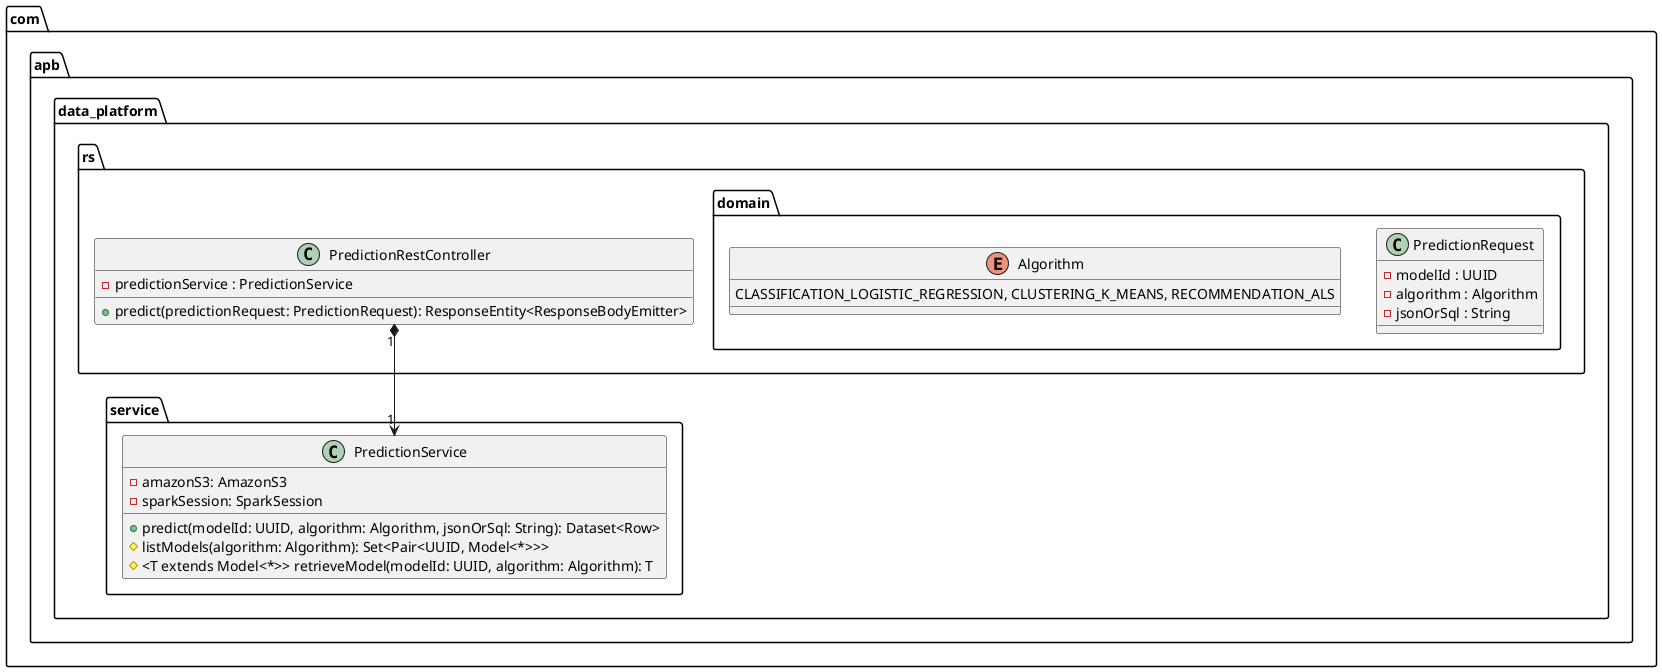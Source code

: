 @startuml
'https://plantuml.com/class-diagram

package "com.apb.data_platform.rs.domain" {

    class PredictionRequest {
        - modelId : UUID
        - algorithm : Algorithm
        - jsonOrSql : String
    }

    enum Algorithm {

        CLASSIFICATION_LOGISTIC_REGRESSION, CLUSTERING_K_MEANS, RECOMMENDATION_ALS
    }

}

package "com.apb.data_platform.rs" {

    class PredictionRestController {
        - predictionService : PredictionService

        + predict(predictionRequest: PredictionRequest): ResponseEntity<ResponseBodyEmitter>
    }

}

package "com.apb.data_platform.service" {

    class PredictionService {
        - amazonS3: AmazonS3
        - sparkSession: SparkSession


        + predict(modelId: UUID, algorithm: Algorithm, jsonOrSql: String): Dataset<Row>
        # listModels(algorithm: Algorithm): Set<Pair<UUID, Model<*>>>
        # <T extends Model<*>> retrieveModel(modelId: UUID, algorithm: Algorithm): T
    }

}

PredictionRestController "1" *--> "1" PredictionService

@enduml